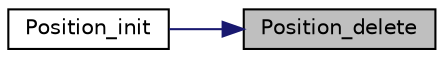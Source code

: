 digraph "Position_delete"
{
 // LATEX_PDF_SIZE
  edge [fontname="Helvetica",fontsize="10",labelfontname="Helvetica",labelfontsize="10"];
  node [fontname="Helvetica",fontsize="10",shape=record];
  rankdir="RL";
  Node1 [label="Position_delete",height=0.2,width=0.4,color="black", fillcolor="grey75", style="filled", fontcolor="black",tooltip=" "];
  Node1 -> Node2 [dir="back",color="midnightblue",fontsize="10",style="solid"];
  Node2 [label="Position_init",height=0.2,width=0.4,color="black", fillcolor="white", style="filled",URL="$_position_8c.html#acbc51eab15099e3ed6de228b3a181377",tooltip=" "];
}
